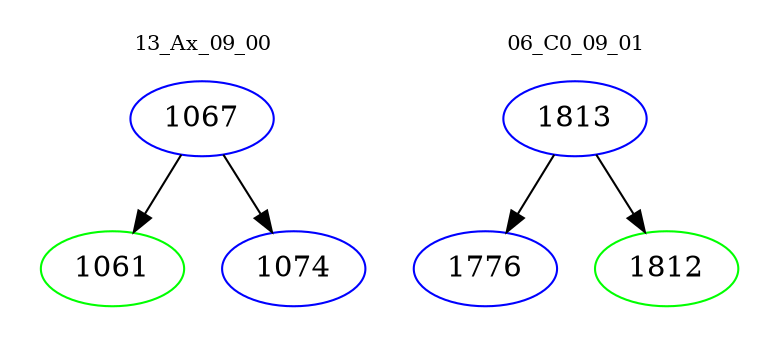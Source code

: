 digraph{
subgraph cluster_0 {
color = white
label = "13_Ax_09_00";
fontsize=10;
T0_1067 [label="1067", color="blue"]
T0_1067 -> T0_1061 [color="black"]
T0_1061 [label="1061", color="green"]
T0_1067 -> T0_1074 [color="black"]
T0_1074 [label="1074", color="blue"]
}
subgraph cluster_1 {
color = white
label = "06_C0_09_01";
fontsize=10;
T1_1813 [label="1813", color="blue"]
T1_1813 -> T1_1776 [color="black"]
T1_1776 [label="1776", color="blue"]
T1_1813 -> T1_1812 [color="black"]
T1_1812 [label="1812", color="green"]
}
}
